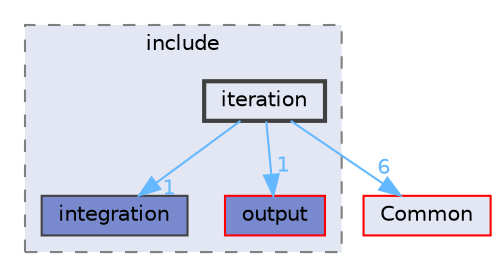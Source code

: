 digraph "SU2_CFD/include/iteration"
{
 // LATEX_PDF_SIZE
  bgcolor="transparent";
  edge [fontname=Helvetica,fontsize=10,labelfontname=Helvetica,labelfontsize=10];
  node [fontname=Helvetica,fontsize=10,shape=box,height=0.2,width=0.4];
  compound=true
  subgraph clusterdir_3b735dd5547717c34264cbbbba892a8a {
    graph [ bgcolor="#e3e7f4", pencolor="grey50", label="include", fontname=Helvetica,fontsize=10 style="filled,dashed", URL="dir_3b735dd5547717c34264cbbbba892a8a.html",tooltip=""]
  dir_30f15e542928108c2cf25f336dc7ffc8 [label="integration", fillcolor="#788acd", color="grey25", style="filled", URL="dir_30f15e542928108c2cf25f336dc7ffc8.html",tooltip=""];
  dir_d8beb746e2226fd5f8de32cb0a6789ef [label="output", fillcolor="#788acd", color="red", style="filled", URL="dir_d8beb746e2226fd5f8de32cb0a6789ef.html",tooltip=""];
  dir_172323b1cf9c2cba03421358e90b50f4 [label="iteration", fillcolor="#e3e7f4", color="grey25", style="filled,bold", URL="dir_172323b1cf9c2cba03421358e90b50f4.html",tooltip=""];
  }
  dir_4ab6b4cc6a7edbff49100e9123df213f [label="Common", fillcolor="#e3e7f4", color="red", style="filled", URL="dir_4ab6b4cc6a7edbff49100e9123df213f.html",tooltip=""];
  dir_172323b1cf9c2cba03421358e90b50f4->dir_30f15e542928108c2cf25f336dc7ffc8 [headlabel="1", labeldistance=1.5 headhref="dir_000057_000051.html" href="dir_000057_000051.html" color="steelblue1" fontcolor="steelblue1"];
  dir_172323b1cf9c2cba03421358e90b50f4->dir_4ab6b4cc6a7edbff49100e9123df213f [headlabel="6", labeldistance=1.5 headhref="dir_000057_000008.html" href="dir_000057_000008.html" color="steelblue1" fontcolor="steelblue1"];
  dir_172323b1cf9c2cba03421358e90b50f4->dir_d8beb746e2226fd5f8de32cb0a6789ef [headlabel="1", labeldistance=1.5 headhref="dir_000057_000072.html" href="dir_000057_000072.html" color="steelblue1" fontcolor="steelblue1"];
}
